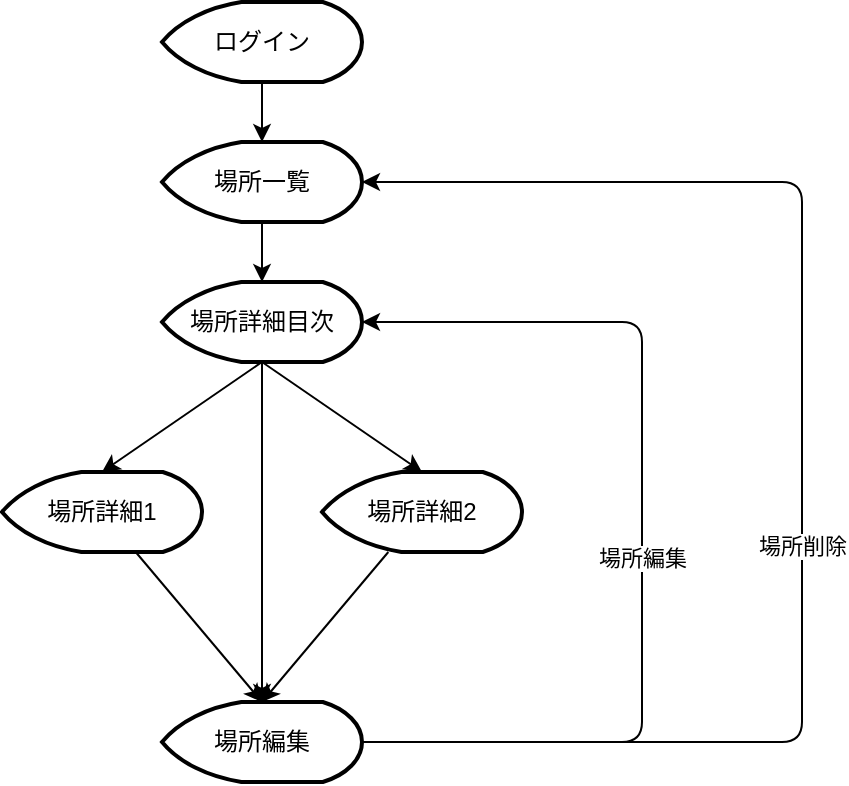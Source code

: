 <mxfile>
    <diagram id="rfD9yJc2JJtHSwza5gkY" name="Page-1">
        <mxGraphModel dx="2213" dy="787" grid="1" gridSize="10" guides="1" tooltips="1" connect="1" arrows="1" fold="1" page="1" pageScale="1" pageWidth="827" pageHeight="1169" math="0" shadow="0">
            <root>
                <mxCell id="0"/>
                <mxCell id="1" parent="0"/>
                <mxCell id="3" value="ログイン" style="strokeWidth=2;html=1;shape=mxgraph.flowchart.display;whiteSpace=wrap;" vertex="1" parent="1">
                    <mxGeometry x="-140" y="330" width="100" height="40" as="geometry"/>
                </mxCell>
                <mxCell id="6" value="" style="endArrow=classic;html=1;exitX=0.5;exitY=1;exitDx=0;exitDy=0;exitPerimeter=0;entryX=0.5;entryY=0;entryDx=0;entryDy=0;entryPerimeter=0;" edge="1" parent="1" source="3" target="7">
                    <mxGeometry width="50" height="50" relative="1" as="geometry">
                        <mxPoint x="-110" y="360" as="sourcePoint"/>
                        <mxPoint x="-110" y="350" as="targetPoint"/>
                    </mxGeometry>
                </mxCell>
                <mxCell id="7" value="場所一覧" style="strokeWidth=2;html=1;shape=mxgraph.flowchart.display;whiteSpace=wrap;" vertex="1" parent="1">
                    <mxGeometry x="-140" y="400" width="100" height="40" as="geometry"/>
                </mxCell>
                <mxCell id="18" style="edgeStyle=none;html=1;entryX=0.5;entryY=0;entryDx=0;entryDy=0;entryPerimeter=0;" edge="1" parent="1" source="8" target="11">
                    <mxGeometry relative="1" as="geometry"/>
                </mxCell>
                <mxCell id="8" value="場所詳細目次" style="strokeWidth=2;html=1;shape=mxgraph.flowchart.display;whiteSpace=wrap;" vertex="1" parent="1">
                    <mxGeometry x="-140" y="470" width="100" height="40" as="geometry"/>
                </mxCell>
                <mxCell id="20" style="edgeStyle=none;html=1;entryX=0.5;entryY=0;entryDx=0;entryDy=0;entryPerimeter=0;" edge="1" parent="1" source="9" target="11">
                    <mxGeometry relative="1" as="geometry"/>
                </mxCell>
                <mxCell id="9" value="場所詳細1" style="strokeWidth=2;html=1;shape=mxgraph.flowchart.display;whiteSpace=wrap;" vertex="1" parent="1">
                    <mxGeometry x="-220" y="565" width="100" height="40" as="geometry"/>
                </mxCell>
                <mxCell id="19" style="edgeStyle=none;html=1;entryX=0.5;entryY=0;entryDx=0;entryDy=0;entryPerimeter=0;" edge="1" parent="1" source="10" target="11">
                    <mxGeometry relative="1" as="geometry"/>
                </mxCell>
                <mxCell id="10" value="場所詳細2" style="strokeWidth=2;html=1;shape=mxgraph.flowchart.display;whiteSpace=wrap;" vertex="1" parent="1">
                    <mxGeometry x="-60" y="565" width="100" height="40" as="geometry"/>
                </mxCell>
                <mxCell id="21" style="edgeStyle=none;html=1;entryX=1;entryY=0.5;entryDx=0;entryDy=0;entryPerimeter=0;" edge="1" parent="1" source="11" target="8">
                    <mxGeometry relative="1" as="geometry">
                        <Array as="points">
                            <mxPoint x="100" y="700"/>
                            <mxPoint x="100" y="490"/>
                        </Array>
                    </mxGeometry>
                </mxCell>
                <mxCell id="24" value="場所編集" style="edgeLabel;html=1;align=center;verticalAlign=middle;resizable=0;points=[];" vertex="1" connectable="0" parent="21">
                    <mxGeometry x="-0.053" relative="1" as="geometry">
                        <mxPoint as="offset"/>
                    </mxGeometry>
                </mxCell>
                <mxCell id="22" style="edgeStyle=none;html=1;entryX=1;entryY=0.5;entryDx=0;entryDy=0;entryPerimeter=0;" edge="1" parent="1" source="11" target="7">
                    <mxGeometry relative="1" as="geometry">
                        <Array as="points">
                            <mxPoint x="180" y="700"/>
                            <mxPoint x="180" y="420"/>
                        </Array>
                    </mxGeometry>
                </mxCell>
                <mxCell id="23" value="場所削除" style="edgeLabel;html=1;align=center;verticalAlign=middle;resizable=0;points=[];" vertex="1" connectable="0" parent="22">
                    <mxGeometry x="-0.117" relative="1" as="geometry">
                        <mxPoint as="offset"/>
                    </mxGeometry>
                </mxCell>
                <mxCell id="11" value="場所編集" style="strokeWidth=2;html=1;shape=mxgraph.flowchart.display;whiteSpace=wrap;" vertex="1" parent="1">
                    <mxGeometry x="-140" y="680" width="100" height="40" as="geometry"/>
                </mxCell>
                <mxCell id="13" value="" style="endArrow=classic;html=1;exitX=0.5;exitY=1;exitDx=0;exitDy=0;exitPerimeter=0;entryX=0.5;entryY=0;entryDx=0;entryDy=0;entryPerimeter=0;" edge="1" parent="1" source="7" target="8">
                    <mxGeometry width="50" height="50" relative="1" as="geometry">
                        <mxPoint x="190" y="460" as="sourcePoint"/>
                        <mxPoint x="190" y="520" as="targetPoint"/>
                    </mxGeometry>
                </mxCell>
                <mxCell id="14" value="" style="endArrow=classic;html=1;exitX=0.5;exitY=1;exitDx=0;exitDy=0;exitPerimeter=0;entryX=0.5;entryY=0;entryDx=0;entryDy=0;entryPerimeter=0;" edge="1" parent="1" source="8" target="9">
                    <mxGeometry width="50" height="50" relative="1" as="geometry">
                        <mxPoint x="-120" y="525" as="sourcePoint"/>
                        <mxPoint x="-120" y="585" as="targetPoint"/>
                    </mxGeometry>
                </mxCell>
                <mxCell id="15" value="" style="endArrow=classic;html=1;exitX=0.5;exitY=1;exitDx=0;exitDy=0;exitPerimeter=0;entryX=0.5;entryY=0;entryDx=0;entryDy=0;entryPerimeter=0;" edge="1" parent="1" source="8" target="10">
                    <mxGeometry width="50" height="50" relative="1" as="geometry">
                        <mxPoint x="260" y="460" as="sourcePoint"/>
                        <mxPoint x="260" y="520" as="targetPoint"/>
                    </mxGeometry>
                </mxCell>
            </root>
        </mxGraphModel>
    </diagram>
</mxfile>